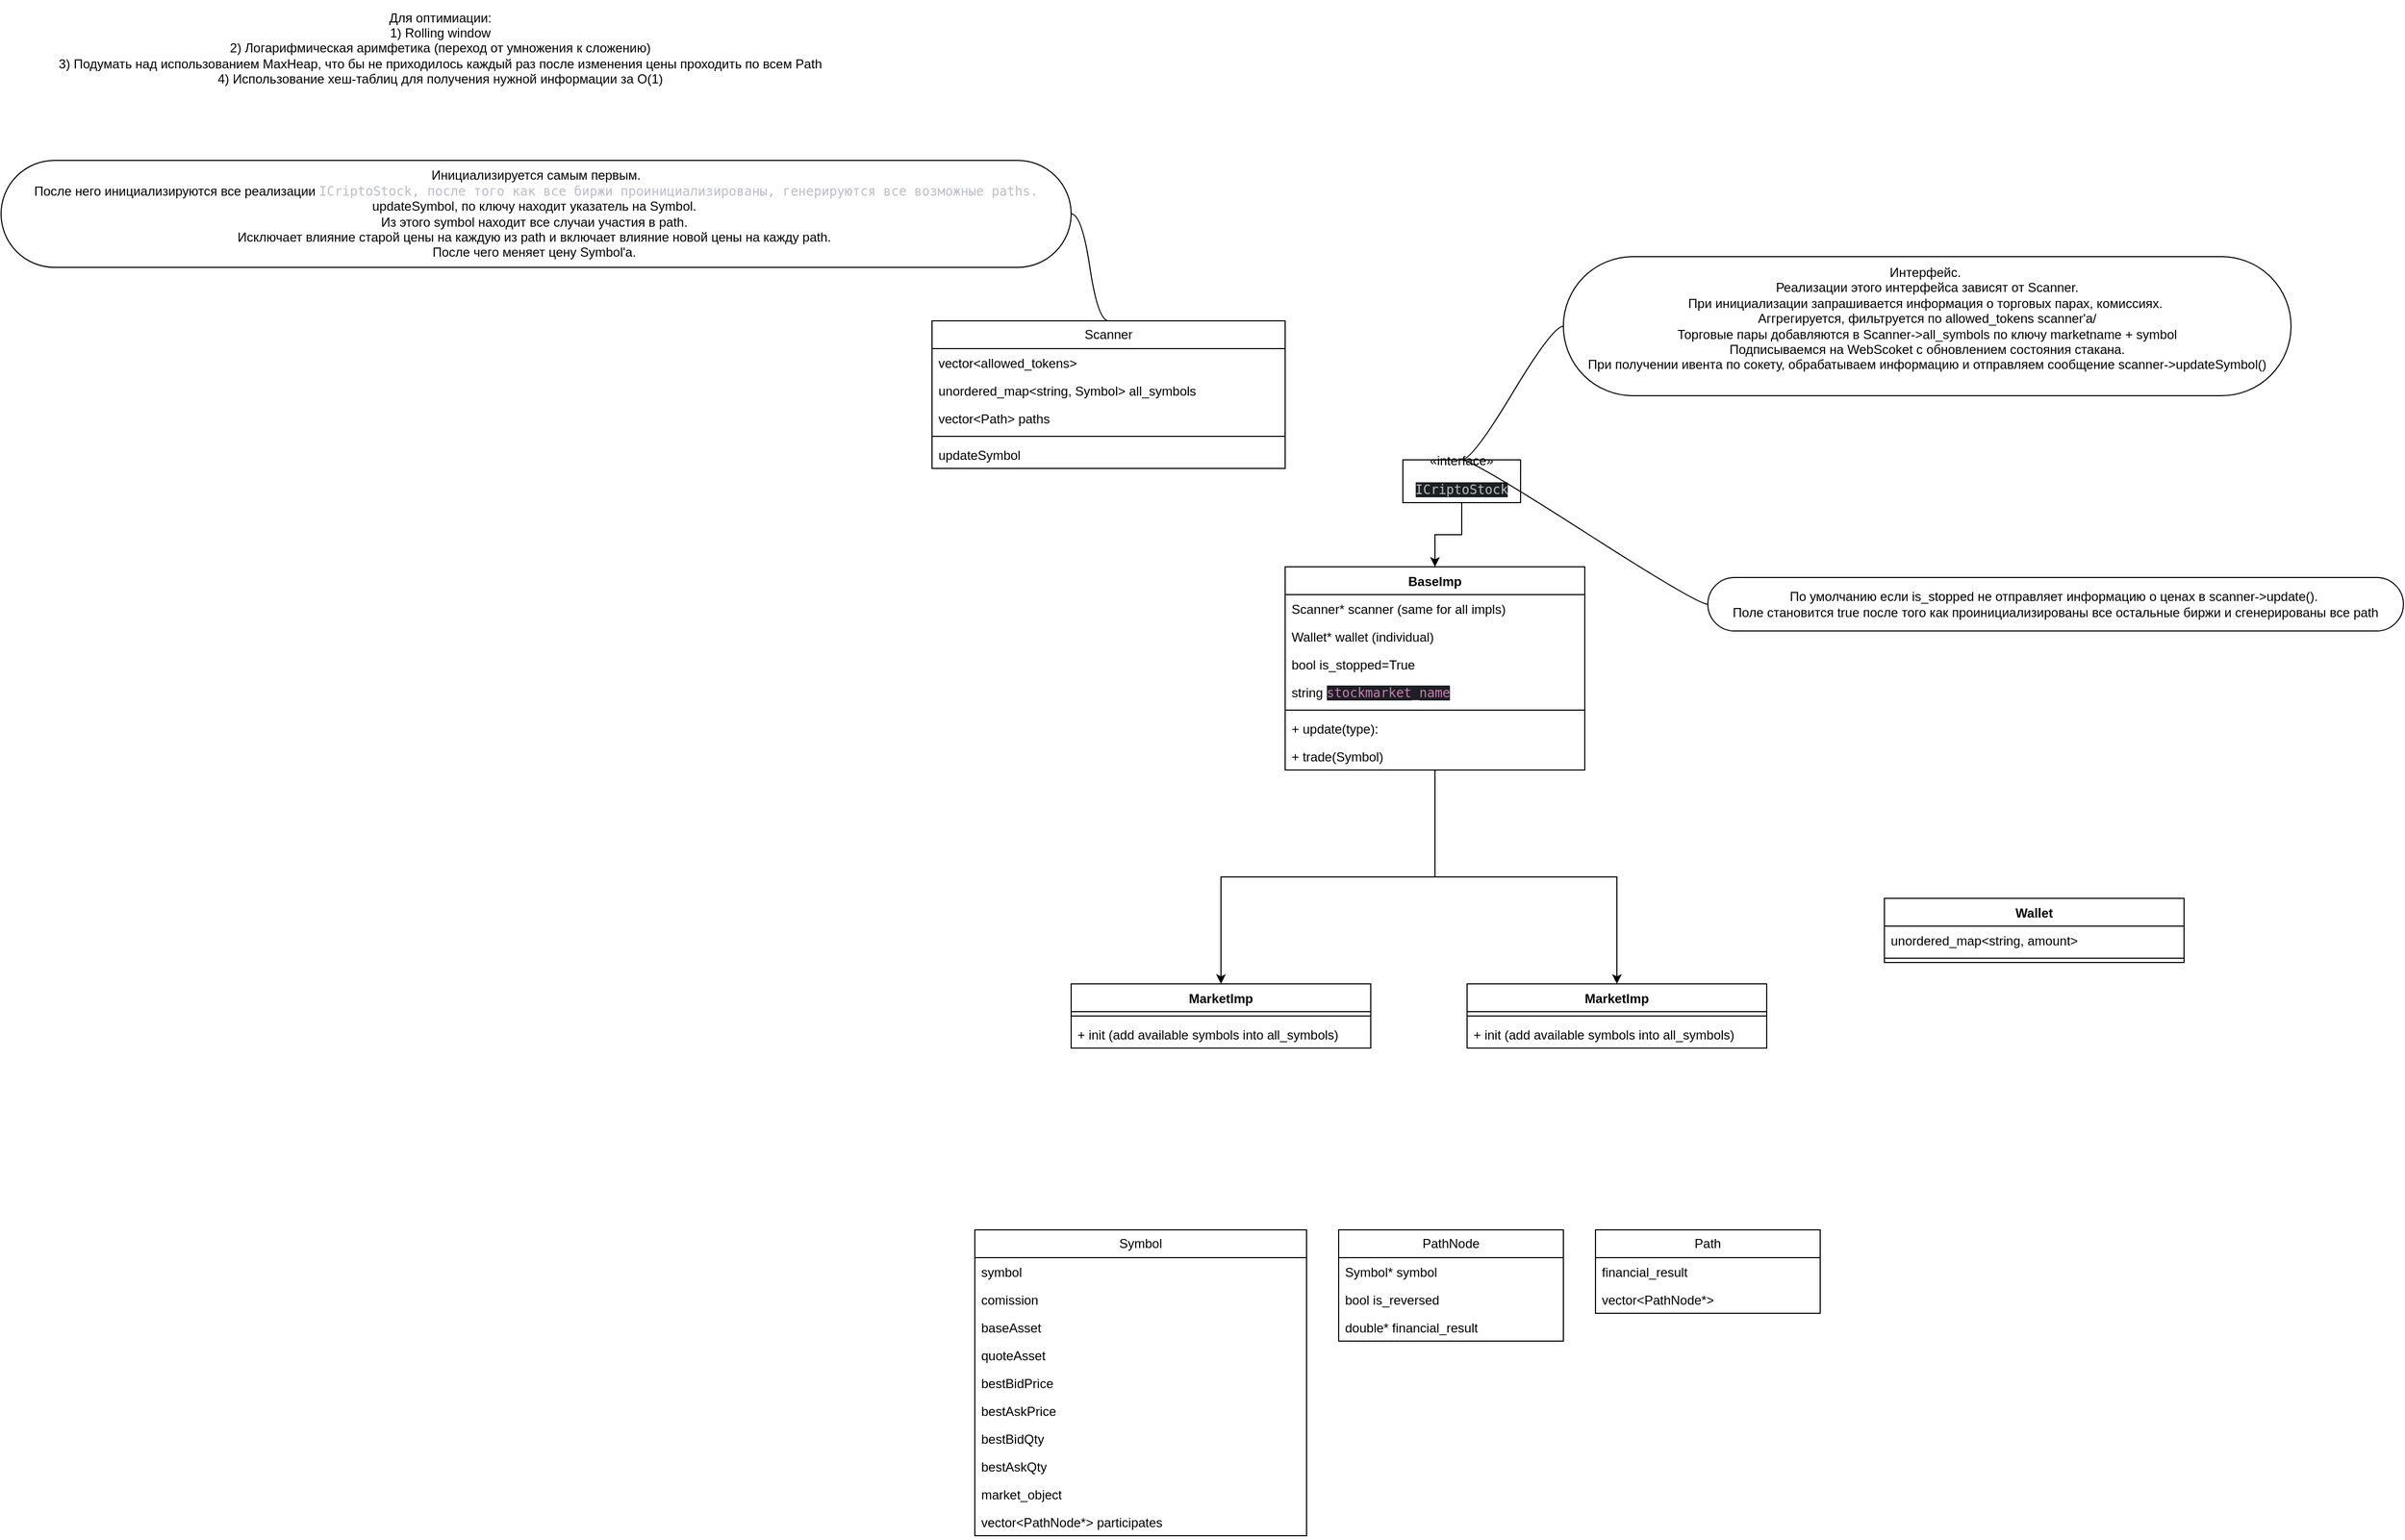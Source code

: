 <mxfile version="24.7.8">
  <diagram id="C5RBs43oDa-KdzZeNtuy" name="Page-1">
    <mxGraphModel dx="3088" dy="2076" grid="1" gridSize="10" guides="1" tooltips="1" connect="1" arrows="1" fold="1" page="1" pageScale="1" pageWidth="827" pageHeight="1169" math="0" shadow="0">
      <root>
        <mxCell id="WIyWlLk6GJQsqaUBKTNV-0" />
        <mxCell id="WIyWlLk6GJQsqaUBKTNV-1" parent="WIyWlLk6GJQsqaUBKTNV-0" />
        <mxCell id="ICNRwwAA700VV8--LMKU-10" style="edgeStyle=orthogonalEdgeStyle;rounded=0;orthogonalLoop=1;jettySize=auto;html=1;exitX=0.5;exitY=1;exitDx=0;exitDy=0;entryX=0.5;entryY=0;entryDx=0;entryDy=0;" edge="1" parent="WIyWlLk6GJQsqaUBKTNV-1" source="9YizN_n3vZFoltxltRFe-18" target="ICNRwwAA700VV8--LMKU-1">
          <mxGeometry relative="1" as="geometry" />
        </mxCell>
        <mxCell id="9YizN_n3vZFoltxltRFe-18" value="«interface»&lt;br&gt;&lt;div style=&quot;background-color:#1e1f22;color:#bcbec4&quot;&gt;&lt;pre style=&quot;font-family:&#39;Fira Code&#39;,monospace;font-size:8,3pt;&quot;&gt;ICriptoStock&lt;/pre&gt;&lt;/div&gt;" style="html=1;whiteSpace=wrap;" parent="WIyWlLk6GJQsqaUBKTNV-1" vertex="1">
          <mxGeometry x="440" y="-370" width="110" height="40" as="geometry" />
        </mxCell>
        <mxCell id="9YizN_n3vZFoltxltRFe-24" value="MarketImp&lt;div&gt;&lt;br&gt;&lt;/div&gt;" style="swimlane;fontStyle=1;align=center;verticalAlign=top;childLayout=stackLayout;horizontal=1;startSize=26;horizontalStack=0;resizeParent=1;resizeParentMax=0;resizeLast=0;collapsible=1;marginBottom=0;whiteSpace=wrap;html=1;" parent="WIyWlLk6GJQsqaUBKTNV-1" vertex="1">
          <mxGeometry x="130" y="120" width="280" height="60" as="geometry">
            <mxRectangle x="480" y="110" width="100" height="40" as="alternateBounds" />
          </mxGeometry>
        </mxCell>
        <mxCell id="9YizN_n3vZFoltxltRFe-26" value="" style="line;strokeWidth=1;fillColor=none;align=left;verticalAlign=middle;spacingTop=-1;spacingLeft=3;spacingRight=3;rotatable=0;labelPosition=right;points=[];portConstraint=eastwest;strokeColor=inherit;" parent="9YizN_n3vZFoltxltRFe-24" vertex="1">
          <mxGeometry y="26" width="280" height="8" as="geometry" />
        </mxCell>
        <mxCell id="9YizN_n3vZFoltxltRFe-69" value="+ init (add available symbols into all_symbols)" style="text;strokeColor=none;fillColor=none;align=left;verticalAlign=top;spacingLeft=4;spacingRight=4;overflow=hidden;rotatable=0;points=[[0,0.5],[1,0.5]];portConstraint=eastwest;whiteSpace=wrap;html=1;" parent="9YizN_n3vZFoltxltRFe-24" vertex="1">
          <mxGeometry y="34" width="280" height="26" as="geometry" />
        </mxCell>
        <mxCell id="9YizN_n3vZFoltxltRFe-30" value="Scanner" style="swimlane;fontStyle=0;childLayout=stackLayout;horizontal=1;startSize=26;fillColor=none;horizontalStack=0;resizeParent=1;resizeParentMax=0;resizeLast=0;collapsible=1;marginBottom=0;whiteSpace=wrap;html=1;" parent="WIyWlLk6GJQsqaUBKTNV-1" vertex="1">
          <mxGeometry y="-500" width="330" height="138" as="geometry" />
        </mxCell>
        <mxCell id="9YizN_n3vZFoltxltRFe-31" value="vector&amp;lt;allowed_tokens&amp;gt;" style="text;strokeColor=none;fillColor=none;align=left;verticalAlign=top;spacingLeft=4;spacingRight=4;overflow=hidden;rotatable=0;points=[[0,0.5],[1,0.5]];portConstraint=eastwest;whiteSpace=wrap;html=1;" parent="9YizN_n3vZFoltxltRFe-30" vertex="1">
          <mxGeometry y="26" width="330" height="26" as="geometry" />
        </mxCell>
        <mxCell id="9YizN_n3vZFoltxltRFe-32" value="unordered_map&amp;lt;string, Symbol&amp;gt; all_symbols" style="text;strokeColor=none;fillColor=none;align=left;verticalAlign=top;spacingLeft=4;spacingRight=4;overflow=hidden;rotatable=0;points=[[0,0.5],[1,0.5]];portConstraint=eastwest;whiteSpace=wrap;html=1;" parent="9YizN_n3vZFoltxltRFe-30" vertex="1">
          <mxGeometry y="52" width="330" height="26" as="geometry" />
        </mxCell>
        <mxCell id="9YizN_n3vZFoltxltRFe-80" value="vector&amp;lt;Path&amp;gt; paths" style="text;strokeColor=none;fillColor=none;align=left;verticalAlign=top;spacingLeft=4;spacingRight=4;overflow=hidden;rotatable=0;points=[[0,0.5],[1,0.5]];portConstraint=eastwest;whiteSpace=wrap;html=1;" parent="9YizN_n3vZFoltxltRFe-30" vertex="1">
          <mxGeometry y="78" width="330" height="26" as="geometry" />
        </mxCell>
        <mxCell id="9YizN_n3vZFoltxltRFe-113" value="" style="line;strokeWidth=1;fillColor=none;align=left;verticalAlign=middle;spacingTop=-1;spacingLeft=3;spacingRight=3;rotatable=0;labelPosition=right;points=[];portConstraint=eastwest;strokeColor=inherit;" parent="9YizN_n3vZFoltxltRFe-30" vertex="1">
          <mxGeometry y="104" width="330" height="8" as="geometry" />
        </mxCell>
        <mxCell id="9YizN_n3vZFoltxltRFe-33" value="updateSymbol" style="text;strokeColor=none;fillColor=none;align=left;verticalAlign=top;spacingLeft=4;spacingRight=4;overflow=hidden;rotatable=0;points=[[0,0.5],[1,0.5]];portConstraint=eastwest;whiteSpace=wrap;html=1;" parent="9YizN_n3vZFoltxltRFe-30" vertex="1">
          <mxGeometry y="112" width="330" height="26" as="geometry" />
        </mxCell>
        <mxCell id="9YizN_n3vZFoltxltRFe-59" value="Symbol" style="swimlane;fontStyle=0;childLayout=stackLayout;horizontal=1;startSize=26;fillColor=none;horizontalStack=0;resizeParent=1;resizeParentMax=0;resizeLast=0;collapsible=1;marginBottom=0;whiteSpace=wrap;html=1;" parent="WIyWlLk6GJQsqaUBKTNV-1" vertex="1">
          <mxGeometry x="40" y="350" width="310" height="286" as="geometry" />
        </mxCell>
        <mxCell id="9YizN_n3vZFoltxltRFe-60" value="symbol" style="text;strokeColor=none;fillColor=none;align=left;verticalAlign=top;spacingLeft=4;spacingRight=4;overflow=hidden;rotatable=0;points=[[0,0.5],[1,0.5]];portConstraint=eastwest;whiteSpace=wrap;html=1;" parent="9YizN_n3vZFoltxltRFe-59" vertex="1">
          <mxGeometry y="26" width="310" height="26" as="geometry" />
        </mxCell>
        <mxCell id="9YizN_n3vZFoltxltRFe-79" value="comission" style="text;strokeColor=none;fillColor=none;align=left;verticalAlign=top;spacingLeft=4;spacingRight=4;overflow=hidden;rotatable=0;points=[[0,0.5],[1,0.5]];portConstraint=eastwest;whiteSpace=wrap;html=1;" parent="9YizN_n3vZFoltxltRFe-59" vertex="1">
          <mxGeometry y="52" width="310" height="26" as="geometry" />
        </mxCell>
        <mxCell id="9YizN_n3vZFoltxltRFe-61" value="baseAsset" style="text;strokeColor=none;fillColor=none;align=left;verticalAlign=top;spacingLeft=4;spacingRight=4;overflow=hidden;rotatable=0;points=[[0,0.5],[1,0.5]];portConstraint=eastwest;whiteSpace=wrap;html=1;" parent="9YizN_n3vZFoltxltRFe-59" vertex="1">
          <mxGeometry y="78" width="310" height="26" as="geometry" />
        </mxCell>
        <mxCell id="9YizN_n3vZFoltxltRFe-62" value="quoteAsset" style="text;strokeColor=none;fillColor=none;align=left;verticalAlign=top;spacingLeft=4;spacingRight=4;overflow=hidden;rotatable=0;points=[[0,0.5],[1,0.5]];portConstraint=eastwest;whiteSpace=wrap;html=1;" parent="9YizN_n3vZFoltxltRFe-59" vertex="1">
          <mxGeometry y="104" width="310" height="26" as="geometry" />
        </mxCell>
        <mxCell id="9YizN_n3vZFoltxltRFe-68" value="bestBidPrice" style="text;strokeColor=none;fillColor=none;align=left;verticalAlign=top;spacingLeft=4;spacingRight=4;overflow=hidden;rotatable=0;points=[[0,0.5],[1,0.5]];portConstraint=eastwest;whiteSpace=wrap;html=1;" parent="9YizN_n3vZFoltxltRFe-59" vertex="1">
          <mxGeometry y="130" width="310" height="26" as="geometry" />
        </mxCell>
        <mxCell id="9YizN_n3vZFoltxltRFe-67" value="bestAskPrice" style="text;strokeColor=none;fillColor=none;align=left;verticalAlign=top;spacingLeft=4;spacingRight=4;overflow=hidden;rotatable=0;points=[[0,0.5],[1,0.5]];portConstraint=eastwest;whiteSpace=wrap;html=1;" parent="9YizN_n3vZFoltxltRFe-59" vertex="1">
          <mxGeometry y="156" width="310" height="26" as="geometry" />
        </mxCell>
        <mxCell id="9YizN_n3vZFoltxltRFe-66" value="bestBidQty" style="text;strokeColor=none;fillColor=none;align=left;verticalAlign=top;spacingLeft=4;spacingRight=4;overflow=hidden;rotatable=0;points=[[0,0.5],[1,0.5]];portConstraint=eastwest;whiteSpace=wrap;html=1;" parent="9YizN_n3vZFoltxltRFe-59" vertex="1">
          <mxGeometry y="182" width="310" height="26" as="geometry" />
        </mxCell>
        <mxCell id="9YizN_n3vZFoltxltRFe-65" value="bestAskQty" style="text;strokeColor=none;fillColor=none;align=left;verticalAlign=top;spacingLeft=4;spacingRight=4;overflow=hidden;rotatable=0;points=[[0,0.5],[1,0.5]];portConstraint=eastwest;whiteSpace=wrap;html=1;" parent="9YizN_n3vZFoltxltRFe-59" vertex="1">
          <mxGeometry y="208" width="310" height="26" as="geometry" />
        </mxCell>
        <mxCell id="9YizN_n3vZFoltxltRFe-64" value="market_object" style="text;strokeColor=none;fillColor=none;align=left;verticalAlign=top;spacingLeft=4;spacingRight=4;overflow=hidden;rotatable=0;points=[[0,0.5],[1,0.5]];portConstraint=eastwest;whiteSpace=wrap;html=1;" parent="9YizN_n3vZFoltxltRFe-59" vertex="1">
          <mxGeometry y="234" width="310" height="26" as="geometry" />
        </mxCell>
        <mxCell id="9YizN_n3vZFoltxltRFe-91" value="vector&amp;lt;PathNode*&amp;gt; participates" style="text;strokeColor=none;fillColor=none;align=left;verticalAlign=top;spacingLeft=4;spacingRight=4;overflow=hidden;rotatable=0;points=[[0,0.5],[1,0.5]];portConstraint=eastwest;whiteSpace=wrap;html=1;" parent="9YizN_n3vZFoltxltRFe-59" vertex="1">
          <mxGeometry y="260" width="310" height="26" as="geometry" />
        </mxCell>
        <mxCell id="9YizN_n3vZFoltxltRFe-81" value="Path" style="swimlane;fontStyle=0;childLayout=stackLayout;horizontal=1;startSize=26;fillColor=none;horizontalStack=0;resizeParent=1;resizeParentMax=0;resizeLast=0;collapsible=1;marginBottom=0;whiteSpace=wrap;html=1;" parent="WIyWlLk6GJQsqaUBKTNV-1" vertex="1">
          <mxGeometry x="620" y="350" width="210" height="78" as="geometry" />
        </mxCell>
        <mxCell id="9YizN_n3vZFoltxltRFe-82" value="financial_result" style="text;strokeColor=none;fillColor=none;align=left;verticalAlign=top;spacingLeft=4;spacingRight=4;overflow=hidden;rotatable=0;points=[[0,0.5],[1,0.5]];portConstraint=eastwest;whiteSpace=wrap;html=1;" parent="9YizN_n3vZFoltxltRFe-81" vertex="1">
          <mxGeometry y="26" width="210" height="26" as="geometry" />
        </mxCell>
        <mxCell id="9YizN_n3vZFoltxltRFe-93" value="&lt;span style=&quot;text-align: center;&quot;&gt;vector&amp;lt;&lt;/span&gt;&lt;span style=&quot;text-align: center;&quot;&gt;PathNode*&lt;/span&gt;&lt;span style=&quot;text-align: center;&quot;&gt;&amp;gt;&lt;/span&gt;" style="text;strokeColor=none;fillColor=none;align=left;verticalAlign=top;spacingLeft=4;spacingRight=4;overflow=hidden;rotatable=0;points=[[0,0.5],[1,0.5]];portConstraint=eastwest;whiteSpace=wrap;html=1;" parent="9YizN_n3vZFoltxltRFe-81" vertex="1">
          <mxGeometry y="52" width="210" height="26" as="geometry" />
        </mxCell>
        <mxCell id="9YizN_n3vZFoltxltRFe-94" value="PathNode" style="swimlane;fontStyle=0;childLayout=stackLayout;horizontal=1;startSize=26;fillColor=none;horizontalStack=0;resizeParent=1;resizeParentMax=0;resizeLast=0;collapsible=1;marginBottom=0;whiteSpace=wrap;html=1;" parent="WIyWlLk6GJQsqaUBKTNV-1" vertex="1">
          <mxGeometry x="380" y="350" width="210" height="104" as="geometry" />
        </mxCell>
        <mxCell id="9YizN_n3vZFoltxltRFe-95" value="Symbol* symbol" style="text;strokeColor=none;fillColor=none;align=left;verticalAlign=top;spacingLeft=4;spacingRight=4;overflow=hidden;rotatable=0;points=[[0,0.5],[1,0.5]];portConstraint=eastwest;whiteSpace=wrap;html=1;" parent="9YizN_n3vZFoltxltRFe-94" vertex="1">
          <mxGeometry y="26" width="210" height="26" as="geometry" />
        </mxCell>
        <mxCell id="9YizN_n3vZFoltxltRFe-96" value="bool is_reversed" style="text;strokeColor=none;fillColor=none;align=left;verticalAlign=top;spacingLeft=4;spacingRight=4;overflow=hidden;rotatable=0;points=[[0,0.5],[1,0.5]];portConstraint=eastwest;whiteSpace=wrap;html=1;" parent="9YizN_n3vZFoltxltRFe-94" vertex="1">
          <mxGeometry y="52" width="210" height="26" as="geometry" />
        </mxCell>
        <mxCell id="9YizN_n3vZFoltxltRFe-98" value="double* financial_result" style="text;strokeColor=none;fillColor=none;align=left;verticalAlign=top;spacingLeft=4;spacingRight=4;overflow=hidden;rotatable=0;points=[[0,0.5],[1,0.5]];portConstraint=eastwest;whiteSpace=wrap;html=1;" parent="9YizN_n3vZFoltxltRFe-94" vertex="1">
          <mxGeometry y="78" width="210" height="26" as="geometry" />
        </mxCell>
        <mxCell id="ICNRwwAA700VV8--LMKU-0" style="edgeStyle=entityRelationEdgeStyle;rounded=0;orthogonalLoop=1;jettySize=auto;html=1;startArrow=none;endArrow=none;segment=10;curved=1;sourcePerimeterSpacing=0;targetPerimeterSpacing=0;exitX=1;exitY=0.5;exitDx=0;exitDy=0;entryX=0.5;entryY=0;entryDx=0;entryDy=0;" edge="1" parent="WIyWlLk6GJQsqaUBKTNV-1" source="9YizN_n3vZFoltxltRFe-116" target="9YizN_n3vZFoltxltRFe-30">
          <mxGeometry relative="1" as="geometry" />
        </mxCell>
        <mxCell id="9YizN_n3vZFoltxltRFe-116" value="Инициализируется самым первым.&lt;div&gt;После него инициализируются все реализации&amp;nbsp;&lt;span style=&quot;color: rgb(188, 190, 196); font-family: &amp;quot;Fira Code&amp;quot;, monospace; background-color: initial;&quot;&gt;ICriptoStock, после того как все биржи проинициализированы, генерируются все возможные paths.&lt;/span&gt;&lt;div&gt;updateSymbol, по ключу находит указатель на Symbol.&amp;nbsp;&lt;/div&gt;&lt;div&gt;Из этого symbol находит все случаи участия в path.&amp;nbsp;&lt;/div&gt;&lt;div&gt;Исключает влияние старой цены на каждую из path и включает влияние новой цены на кажду path.&amp;nbsp;&lt;/div&gt;&lt;div&gt;После чего меняет цену Symbol&#39;а.&amp;nbsp;&lt;/div&gt;&lt;/div&gt;" style="whiteSpace=wrap;html=1;rounded=1;arcSize=50;align=center;verticalAlign=middle;strokeWidth=1;autosize=1;spacing=4;treeFolding=1;treeMoving=1;newEdgeStyle={&quot;edgeStyle&quot;:&quot;entityRelationEdgeStyle&quot;,&quot;startArrow&quot;:&quot;none&quot;,&quot;endArrow&quot;:&quot;none&quot;,&quot;segment&quot;:10,&quot;curved&quot;:1,&quot;sourcePerimeterSpacing&quot;:0,&quot;targetPerimeterSpacing&quot;:0};" parent="WIyWlLk6GJQsqaUBKTNV-1" vertex="1">
          <mxGeometry x="-870" y="-650" width="1000" height="100" as="geometry" />
        </mxCell>
        <mxCell id="9YizN_n3vZFoltxltRFe-119" style="edgeStyle=entityRelationEdgeStyle;rounded=0;orthogonalLoop=1;jettySize=auto;html=1;startArrow=none;endArrow=none;segment=10;curved=1;sourcePerimeterSpacing=0;targetPerimeterSpacing=0;entryX=0.5;entryY=0;entryDx=0;entryDy=0;" parent="WIyWlLk6GJQsqaUBKTNV-1" source="9YizN_n3vZFoltxltRFe-118" target="9YizN_n3vZFoltxltRFe-18" edge="1">
          <mxGeometry relative="1" as="geometry" />
        </mxCell>
        <mxCell id="9YizN_n3vZFoltxltRFe-118" value="Интерфейс.&amp;nbsp;&lt;div&gt;Реализации этого интерфейса зависят от Scanner.&lt;/div&gt;&lt;div&gt;При инициализации запрашивается информация о торговых парах, комиссиях.&amp;nbsp;&lt;/div&gt;&lt;div&gt;Аггрегируется, фильтруется по allowed_tokens scanner&#39;a/&lt;/div&gt;&lt;div&gt;Торговые пары добавляются в Scanner-&amp;gt;all_symbols по ключу marketname + symbol&lt;/div&gt;&lt;div&gt;Подписываемся на WebScoket с обновлением состояния стакана.&lt;/div&gt;&lt;div&gt;При получении ивента по сокету, обрабатываем информацию и отправляем сообщение scanner-&amp;gt;updateSymbol()&lt;/div&gt;&lt;div&gt;&lt;br&gt;&lt;/div&gt;" style="whiteSpace=wrap;html=1;rounded=1;arcSize=50;align=center;verticalAlign=middle;strokeWidth=1;autosize=1;spacing=4;treeFolding=1;treeMoving=1;newEdgeStyle={&quot;edgeStyle&quot;:&quot;entityRelationEdgeStyle&quot;,&quot;startArrow&quot;:&quot;none&quot;,&quot;endArrow&quot;:&quot;none&quot;,&quot;segment&quot;:10,&quot;curved&quot;:1,&quot;sourcePerimeterSpacing&quot;:0,&quot;targetPerimeterSpacing&quot;:0};" parent="WIyWlLk6GJQsqaUBKTNV-1" vertex="1">
          <mxGeometry x="590" y="-560" width="680" height="130" as="geometry" />
        </mxCell>
        <mxCell id="9YizN_n3vZFoltxltRFe-130" value="По умолчанию если is_stopped не отправляет информацию о ценах в scanner-&amp;gt;update().&amp;nbsp;&lt;div&gt;Поле становится true после того как проинициализированы все остальные биржи и сгенерированы все path&lt;/div&gt;" style="whiteSpace=wrap;html=1;rounded=1;arcSize=50;align=center;verticalAlign=middle;strokeWidth=1;autosize=1;spacing=4;treeFolding=1;treeMoving=1;newEdgeStyle={&quot;edgeStyle&quot;:&quot;entityRelationEdgeStyle&quot;,&quot;startArrow&quot;:&quot;none&quot;,&quot;endArrow&quot;:&quot;none&quot;,&quot;segment&quot;:10,&quot;curved&quot;:1,&quot;sourcePerimeterSpacing&quot;:0,&quot;targetPerimeterSpacing&quot;:0};" parent="WIyWlLk6GJQsqaUBKTNV-1" vertex="1">
          <mxGeometry x="725" y="-260" width="650" height="50" as="geometry" />
        </mxCell>
        <mxCell id="9YizN_n3vZFoltxltRFe-131" value="" style="edgeStyle=entityRelationEdgeStyle;startArrow=none;endArrow=none;segment=10;curved=1;sourcePerimeterSpacing=0;targetPerimeterSpacing=0;rounded=0;exitX=0.5;exitY=0;exitDx=0;exitDy=0;" parent="WIyWlLk6GJQsqaUBKTNV-1" source="9YizN_n3vZFoltxltRFe-18" target="9YizN_n3vZFoltxltRFe-130" edge="1">
          <mxGeometry relative="1" as="geometry">
            <mxPoint x="970" y="-208" as="sourcePoint" />
          </mxGeometry>
        </mxCell>
        <mxCell id="9YizN_n3vZFoltxltRFe-132" value="Для оптимиации:&lt;div&gt;1) Rolling window&lt;/div&gt;&lt;div&gt;2) Логарифмическая аримфетика (переход от умножения к сложению)&lt;/div&gt;&lt;div&gt;3) Подумать над использованием MaxHeap, что бы не приходилось каждый раз после изменения цены проходить по всем Path&lt;/div&gt;&lt;div&gt;4) Использование хеш-таблиц для получения нужной информации за O(1)&lt;/div&gt;" style="text;html=1;align=center;verticalAlign=middle;resizable=0;points=[];autosize=1;strokeColor=none;fillColor=none;" parent="WIyWlLk6GJQsqaUBKTNV-1" vertex="1">
          <mxGeometry x="-830" y="-800" width="740" height="90" as="geometry" />
        </mxCell>
        <mxCell id="L48UQ2oYOEbbPqkQDJhL-0" value="&lt;div&gt;Wallet&lt;/div&gt;" style="swimlane;fontStyle=1;align=center;verticalAlign=top;childLayout=stackLayout;horizontal=1;startSize=26;horizontalStack=0;resizeParent=1;resizeParentMax=0;resizeLast=0;collapsible=1;marginBottom=0;whiteSpace=wrap;html=1;" parent="WIyWlLk6GJQsqaUBKTNV-1" vertex="1">
          <mxGeometry x="890" y="40" width="280" height="60" as="geometry">
            <mxRectangle x="480" y="110" width="100" height="40" as="alternateBounds" />
          </mxGeometry>
        </mxCell>
        <mxCell id="L48UQ2oYOEbbPqkQDJhL-1" value="&lt;div&gt;unordered_map&amp;lt;string, amount&amp;gt;&lt;/div&gt;" style="text;strokeColor=none;fillColor=none;align=left;verticalAlign=top;spacingLeft=4;spacingRight=4;overflow=hidden;rotatable=0;points=[[0,0.5],[1,0.5]];portConstraint=eastwest;whiteSpace=wrap;html=1;" parent="L48UQ2oYOEbbPqkQDJhL-0" vertex="1">
          <mxGeometry y="26" width="280" height="26" as="geometry" />
        </mxCell>
        <mxCell id="L48UQ2oYOEbbPqkQDJhL-3" value="" style="line;strokeWidth=1;fillColor=none;align=left;verticalAlign=middle;spacingTop=-1;spacingLeft=3;spacingRight=3;rotatable=0;labelPosition=right;points=[];portConstraint=eastwest;strokeColor=inherit;" parent="L48UQ2oYOEbbPqkQDJhL-0" vertex="1">
          <mxGeometry y="52" width="280" height="8" as="geometry" />
        </mxCell>
        <mxCell id="yXbG8wtySiizz--aTv2x-1" value="MarketImp&lt;div&gt;&lt;br&gt;&lt;/div&gt;" style="swimlane;fontStyle=1;align=center;verticalAlign=top;childLayout=stackLayout;horizontal=1;startSize=26;horizontalStack=0;resizeParent=1;resizeParentMax=0;resizeLast=0;collapsible=1;marginBottom=0;whiteSpace=wrap;html=1;" parent="WIyWlLk6GJQsqaUBKTNV-1" vertex="1">
          <mxGeometry x="500" y="120" width="280" height="60" as="geometry">
            <mxRectangle x="480" y="110" width="100" height="40" as="alternateBounds" />
          </mxGeometry>
        </mxCell>
        <mxCell id="yXbG8wtySiizz--aTv2x-6" value="" style="line;strokeWidth=1;fillColor=none;align=left;verticalAlign=middle;spacingTop=-1;spacingLeft=3;spacingRight=3;rotatable=0;labelPosition=right;points=[];portConstraint=eastwest;strokeColor=inherit;" parent="yXbG8wtySiizz--aTv2x-1" vertex="1">
          <mxGeometry y="26" width="280" height="8" as="geometry" />
        </mxCell>
        <mxCell id="yXbG8wtySiizz--aTv2x-9" value="+ init (add available symbols into all_symbols)" style="text;strokeColor=none;fillColor=none;align=left;verticalAlign=top;spacingLeft=4;spacingRight=4;overflow=hidden;rotatable=0;points=[[0,0.5],[1,0.5]];portConstraint=eastwest;whiteSpace=wrap;html=1;" parent="yXbG8wtySiizz--aTv2x-1" vertex="1">
          <mxGeometry y="34" width="280" height="26" as="geometry" />
        </mxCell>
        <mxCell id="ICNRwwAA700VV8--LMKU-11" style="edgeStyle=orthogonalEdgeStyle;rounded=0;orthogonalLoop=1;jettySize=auto;html=1;entryX=0.5;entryY=0;entryDx=0;entryDy=0;" edge="1" parent="WIyWlLk6GJQsqaUBKTNV-1" source="ICNRwwAA700VV8--LMKU-1" target="9YizN_n3vZFoltxltRFe-24">
          <mxGeometry relative="1" as="geometry">
            <mxPoint x="410" y="60" as="targetPoint" />
          </mxGeometry>
        </mxCell>
        <mxCell id="ICNRwwAA700VV8--LMKU-13" style="edgeStyle=orthogonalEdgeStyle;rounded=0;orthogonalLoop=1;jettySize=auto;html=1;entryX=0.5;entryY=0;entryDx=0;entryDy=0;" edge="1" parent="WIyWlLk6GJQsqaUBKTNV-1" source="ICNRwwAA700VV8--LMKU-1" target="yXbG8wtySiizz--aTv2x-1">
          <mxGeometry relative="1" as="geometry" />
        </mxCell>
        <mxCell id="ICNRwwAA700VV8--LMKU-1" value="BaseImp&lt;div&gt;&lt;br&gt;&lt;/div&gt;" style="swimlane;fontStyle=1;align=center;verticalAlign=top;childLayout=stackLayout;horizontal=1;startSize=26;horizontalStack=0;resizeParent=1;resizeParentMax=0;resizeLast=0;collapsible=1;marginBottom=0;whiteSpace=wrap;html=1;" vertex="1" parent="WIyWlLk6GJQsqaUBKTNV-1">
          <mxGeometry x="330" y="-270" width="280" height="190" as="geometry">
            <mxRectangle x="480" y="110" width="100" height="40" as="alternateBounds" />
          </mxGeometry>
        </mxCell>
        <mxCell id="ICNRwwAA700VV8--LMKU-2" value="Scanner* scanner (same for all impls)" style="text;strokeColor=none;fillColor=none;align=left;verticalAlign=top;spacingLeft=4;spacingRight=4;overflow=hidden;rotatable=0;points=[[0,0.5],[1,0.5]];portConstraint=eastwest;whiteSpace=wrap;html=1;" vertex="1" parent="ICNRwwAA700VV8--LMKU-1">
          <mxGeometry y="26" width="280" height="26" as="geometry" />
        </mxCell>
        <mxCell id="ICNRwwAA700VV8--LMKU-3" value="Wallet* wallet (individual)" style="text;strokeColor=none;fillColor=none;align=left;verticalAlign=top;spacingLeft=4;spacingRight=4;overflow=hidden;rotatable=0;points=[[0,0.5],[1,0.5]];portConstraint=eastwest;whiteSpace=wrap;html=1;" vertex="1" parent="ICNRwwAA700VV8--LMKU-1">
          <mxGeometry y="52" width="280" height="26" as="geometry" />
        </mxCell>
        <mxCell id="ICNRwwAA700VV8--LMKU-4" value="bool is_stopped=True" style="text;strokeColor=none;fillColor=none;align=left;verticalAlign=top;spacingLeft=4;spacingRight=4;overflow=hidden;rotatable=0;points=[[0,0.5],[1,0.5]];portConstraint=eastwest;whiteSpace=wrap;html=1;" vertex="1" parent="ICNRwwAA700VV8--LMKU-1">
          <mxGeometry y="78" width="280" height="26" as="geometry" />
        </mxCell>
        <mxCell id="ICNRwwAA700VV8--LMKU-5" value="string&amp;nbsp;&lt;span style=&quot;color: rgb(199, 125, 187); font-family: &amp;quot;Fira Code&amp;quot;, monospace; background-color: rgb(30, 31, 34);&quot;&gt;stockmarket_name&lt;/span&gt;" style="text;strokeColor=none;fillColor=none;align=left;verticalAlign=top;spacingLeft=4;spacingRight=4;overflow=hidden;rotatable=0;points=[[0,0.5],[1,0.5]];portConstraint=eastwest;whiteSpace=wrap;html=1;" vertex="1" parent="ICNRwwAA700VV8--LMKU-1">
          <mxGeometry y="104" width="280" height="26" as="geometry" />
        </mxCell>
        <mxCell id="ICNRwwAA700VV8--LMKU-6" value="" style="line;strokeWidth=1;fillColor=none;align=left;verticalAlign=middle;spacingTop=-1;spacingLeft=3;spacingRight=3;rotatable=0;labelPosition=right;points=[];portConstraint=eastwest;strokeColor=inherit;" vertex="1" parent="ICNRwwAA700VV8--LMKU-1">
          <mxGeometry y="130" width="280" height="8" as="geometry" />
        </mxCell>
        <mxCell id="ICNRwwAA700VV8--LMKU-7" value="+ update(type):&amp;nbsp;" style="text;strokeColor=none;fillColor=none;align=left;verticalAlign=top;spacingLeft=4;spacingRight=4;overflow=hidden;rotatable=0;points=[[0,0.5],[1,0.5]];portConstraint=eastwest;whiteSpace=wrap;html=1;" vertex="1" parent="ICNRwwAA700VV8--LMKU-1">
          <mxGeometry y="138" width="280" height="26" as="geometry" />
        </mxCell>
        <mxCell id="ICNRwwAA700VV8--LMKU-8" value="+ trade(Symbol)" style="text;strokeColor=none;fillColor=none;align=left;verticalAlign=top;spacingLeft=4;spacingRight=4;overflow=hidden;rotatable=0;points=[[0,0.5],[1,0.5]];portConstraint=eastwest;whiteSpace=wrap;html=1;" vertex="1" parent="ICNRwwAA700VV8--LMKU-1">
          <mxGeometry y="164" width="280" height="26" as="geometry" />
        </mxCell>
      </root>
    </mxGraphModel>
  </diagram>
</mxfile>
